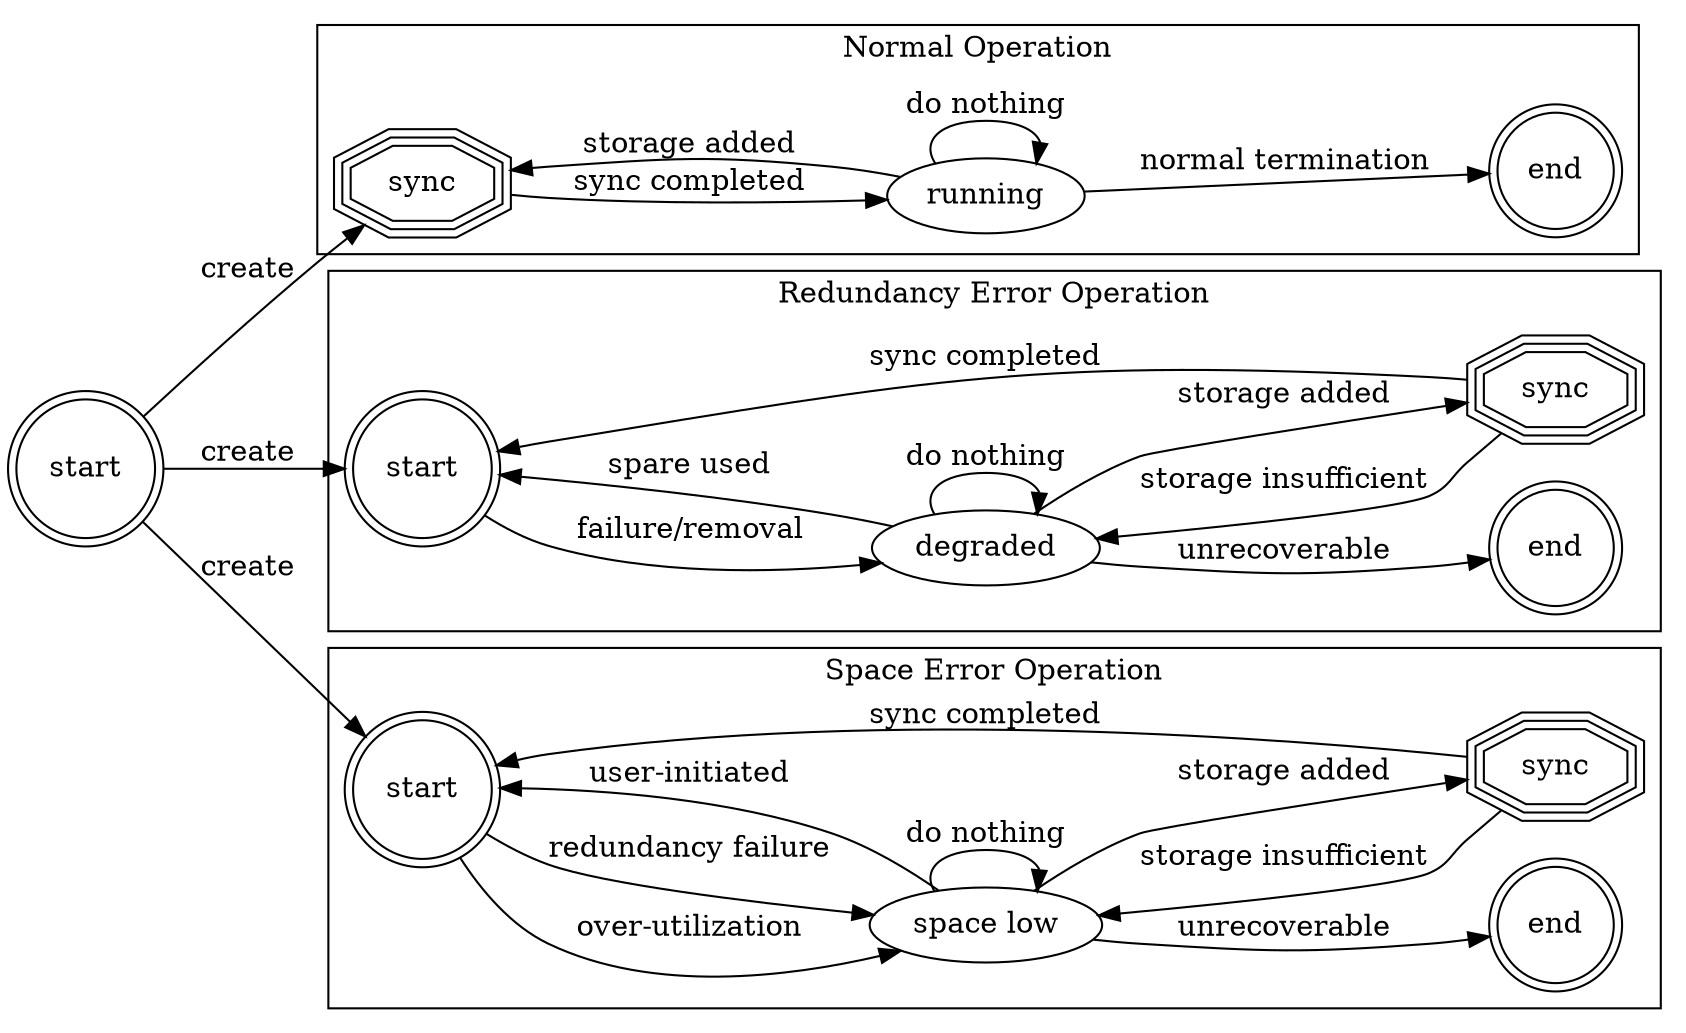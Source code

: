 /*
* A set of simple state machines illustrating basic stratis operation.
*/

digraph outline {
    rankdir=LR;

    "start" [shape="doublecircle"];

    "start" -> "sync" [label="create"];
    "start" -> "redundancy start" [label="create"];
    "start" -> "space start" [label="create"];

    subgraph cluster0{
        label = "Normal Operation";

        "normal end" [label="end", shape=doublecircle];
        "sync" [shape=tripleoctagon];

        "sync" -> "running" [label="sync completed"];

        "running" -> "sync" [label="storage added"];
        "running" -> "running" [label="do nothing"];
        "running" -> "normal end" [label="normal termination"];
    }

    subgraph cluster1 {
        label="Redundancy Error Operation";

        "redundancy start" [label="start", shape=doublecircle];
        "redundancy end" [label="end", shape=doublecircle];
        "redundancy sync" [label="sync", shape=tripleoctagon];

        "redundancy start" -> "degraded" [label="failure/removal"];

        "degraded" -> "degraded" [label="do nothing"];
        "degraded" -> "redundancy start" [label="spare used"];
        "degraded" -> "redundancy sync" [label="storage added"];
        "degraded" -> "redundancy end" [label="unrecoverable"];

        "redundancy sync" -> "degraded" [label="storage insufficient"];
        "redundancy sync" -> "redundancy start" [label="sync completed"];
    }

    subgraph cluster2 {
        label="Space Error Operation";

        "space start" [label="start", shape=doublecircle];
        "space end" [label="end", shape=doublecircle];
        "space sync" [label="sync", shape=tripleoctagon];

        "space start" -> "space low" [label="over-utilization"];
        "space start" -> "space low" [label="redundancy failure"];

        "space low" -> "space low" [label="do nothing"];
        "space low" -> "space start" [label="user-initiated"];
        "space low" -> "space sync" [label="storage added"];
        "space low" -> "space end" [label="unrecoverable"];

        "space sync" -> "space start" [label="sync completed"];
        "space sync" -> "space low" [label="storage insufficient"];
    }
}
